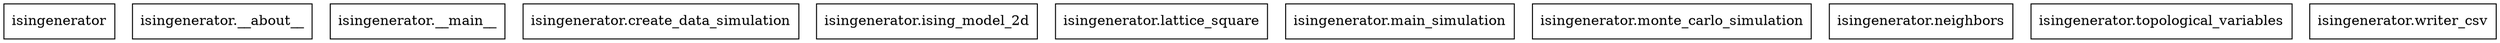 digraph "packages_ISINGenerator" {
rankdir=BT
charset="utf-8"
"isingenerator" [color="black", label="isingenerator", shape="box", style="solid"];
"isingenerator.__about__" [color="black", label="isingenerator.__about__", shape="box", style="solid"];
"isingenerator.__main__" [color="black", label="isingenerator.__main__", shape="box", style="solid"];
"isingenerator.create_data_simulation" [color="black", label="isingenerator.create_data_simulation", shape="box", style="solid"];
"isingenerator.ising_model_2d" [color="black", label="isingenerator.ising_model_2d", shape="box", style="solid"];
"isingenerator.lattice_square" [color="black", label="isingenerator.lattice_square", shape="box", style="solid"];
"isingenerator.main_simulation" [color="black", label="isingenerator.main_simulation", shape="box", style="solid"];
"isingenerator.monte_carlo_simulation" [color="black", label="isingenerator.monte_carlo_simulation", shape="box", style="solid"];
"isingenerator.neighbors" [color="black", label="isingenerator.neighbors", shape="box", style="solid"];
"isingenerator.topological_variables" [color="black", label="isingenerator.topological_variables", shape="box", style="solid"];
"isingenerator.writer_csv" [color="black", label="isingenerator.writer_csv", shape="box", style="solid"];
}
